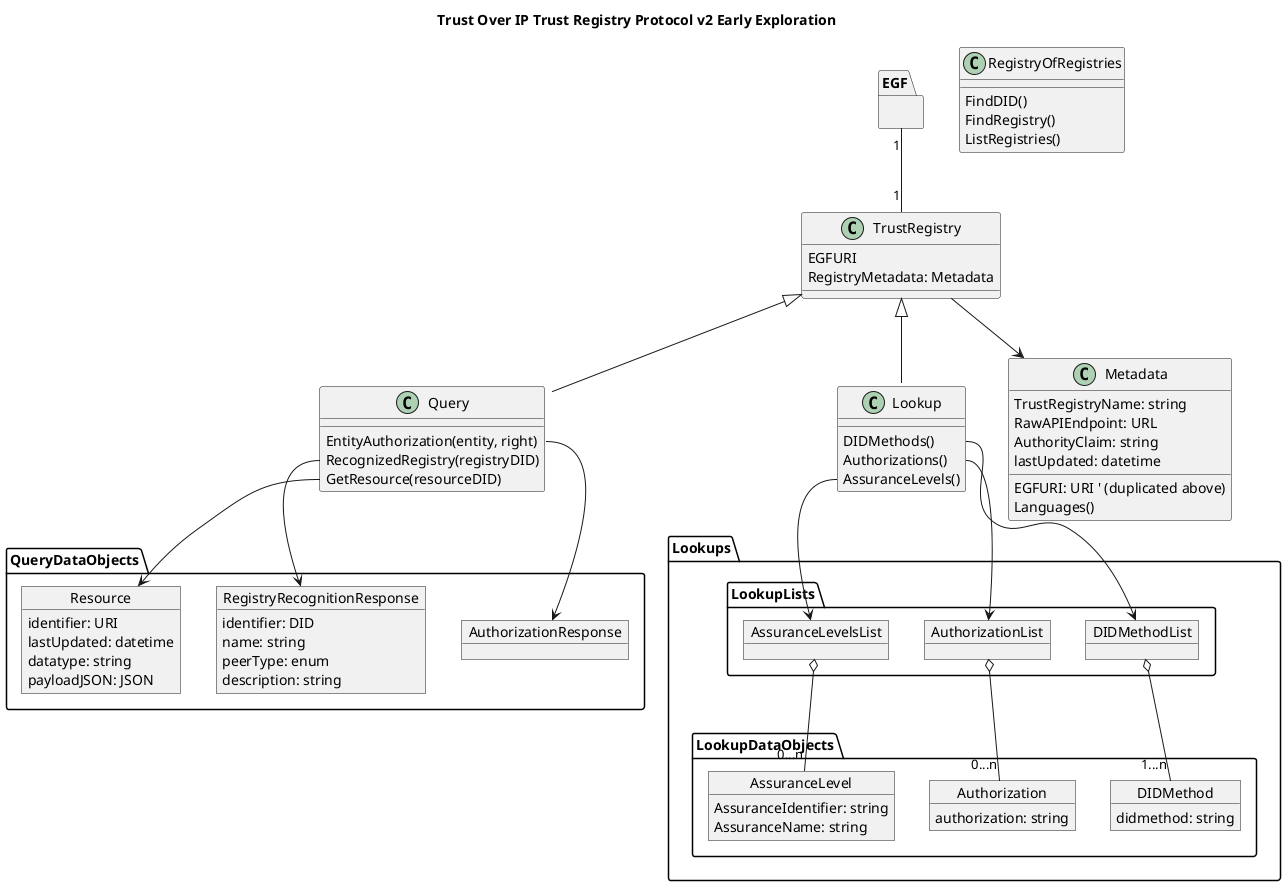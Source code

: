 @startuml



title Trust Over IP Trust Registry Protocol v2 Early Exploration

package EGF {

}

' object Error 
class TrustRegistry {
    EGFURI
    RegistryMetadata: Metadata
}

class RegistryOfRegistries {
    FindDID()
    FindRegistry()
    ListRegistries()


}

class Query {
    EntityAuthorization(entity, right)
    RecognizedRegistry(registryDID)
    GetResource(resourceDID)  
}

class Lookup {
    DIDMethods() 
    Authorizations()
    ' ResourceTypes()
    ' CredentialTypes()
    ' CredentialSchemas()
    ' PresentationRequests()
    ' Overlays()
    AssuranceLevels()
}

class Metadata {
    EGFURI: URI ' (duplicated above)
    TrustRegistryName: string
    RawAPIEndpoint: URL 
    AuthorityClaim: string 
    lastUpdated: datetime 
    

    Languages() 
}

' inheritance

EGF "1" -- "1" TrustRegistry

TrustRegistry <|-- Query
TrustRegistry <|-- Lookup 


package QueryDataObjects {
    object AuthorizationResponse 
    object RegistryRecognitionResponse {
        identifier: DID
        name: string
        peerType: enum
        description: string

    }
    object Resource {
        identifier: URI
        lastUpdated: datetime
        datatype: string
        payloadJSON: JSON
    }
    
}
package Lookups {
    package LookupLists {
        object DIDMethodList
        object AuthorizationList
        ' object ResourceTypeList
        
        object AssuranceLevelsList
        ' object CredentialTypeList 
        ' object CredentialSchemaList
        ' object PresentationRequestList
        ' object OverlayList 
        
    }

    package LookupDataObjects {
    
        
        object DIDMethod {
            didmethod: string 
        }
        object Authorization {
            authorization: string 
        }

        ' object ResourceType {
        '     resourceTypeIdentifier: DID
        '     resourceTypeString: string
        '     description: string 
        ' }
        object AssuranceLevel {
            AssuranceIdentifier: string
            AssuranceName: string
            'TODO multilingual
        }

    }
}





Query::EntityAuthorization --> AuthorizationResponse
Query::GetResource --> Resource
Query::RecognizedRegistry --> RegistryRecognitionResponse


Lookup::DIDMethods --> DIDMethodList
Lookup::Authorizations --> AuthorizationList

' Lookup::ResourceTypes --> ResourceTypeList  
Lookup::AssuranceLevels --> AssuranceLevelsList

' METADATA related objects
TrustRegistry --> Metadata 



DIDMethodList o-- "1...n" DIDMethod 
AuthorizationList o-- "0...n" Authorization
' ResourceTypeList o-- "0...n" ResourceType


'' High-Level lots of specific classes
' Lookup::CredentialTypes --> CredentialTypeList
' Lookup::CredentialSchemas --> CredentialSchemaList
' Lookup::PresentationRequests --> PresentationRequestList
' Lookup::Overlays --> OverlayList
' Lookup::CredentialTypes --> CredentialTypeList
' Lookup::CredentialSchemas --> CredentialSchemaList
' Lookup::PresentationRequests --> PresentationRequestList
' Lookup::Overlays --> OverlayList
' CredentialTypeList o-- "0..n" CredentialType
' CredentialSchemaList o-- "0..n" CredentialSchema
' CredentialType o-- CredentialSchema
' PresentationRequestList o-- "0..n" PresentationRequest
' OverlayList o-- "0...n" Overlay

AssuranceLevelsList o-- "0...n" AssuranceLevel

'' Use Resources for assets
' Resource <|-- Overlay
' Resource <|-- CredentialSchema
' Resource <|-- PresentationRequest
' Resource <|-- CredentialType


@enduml